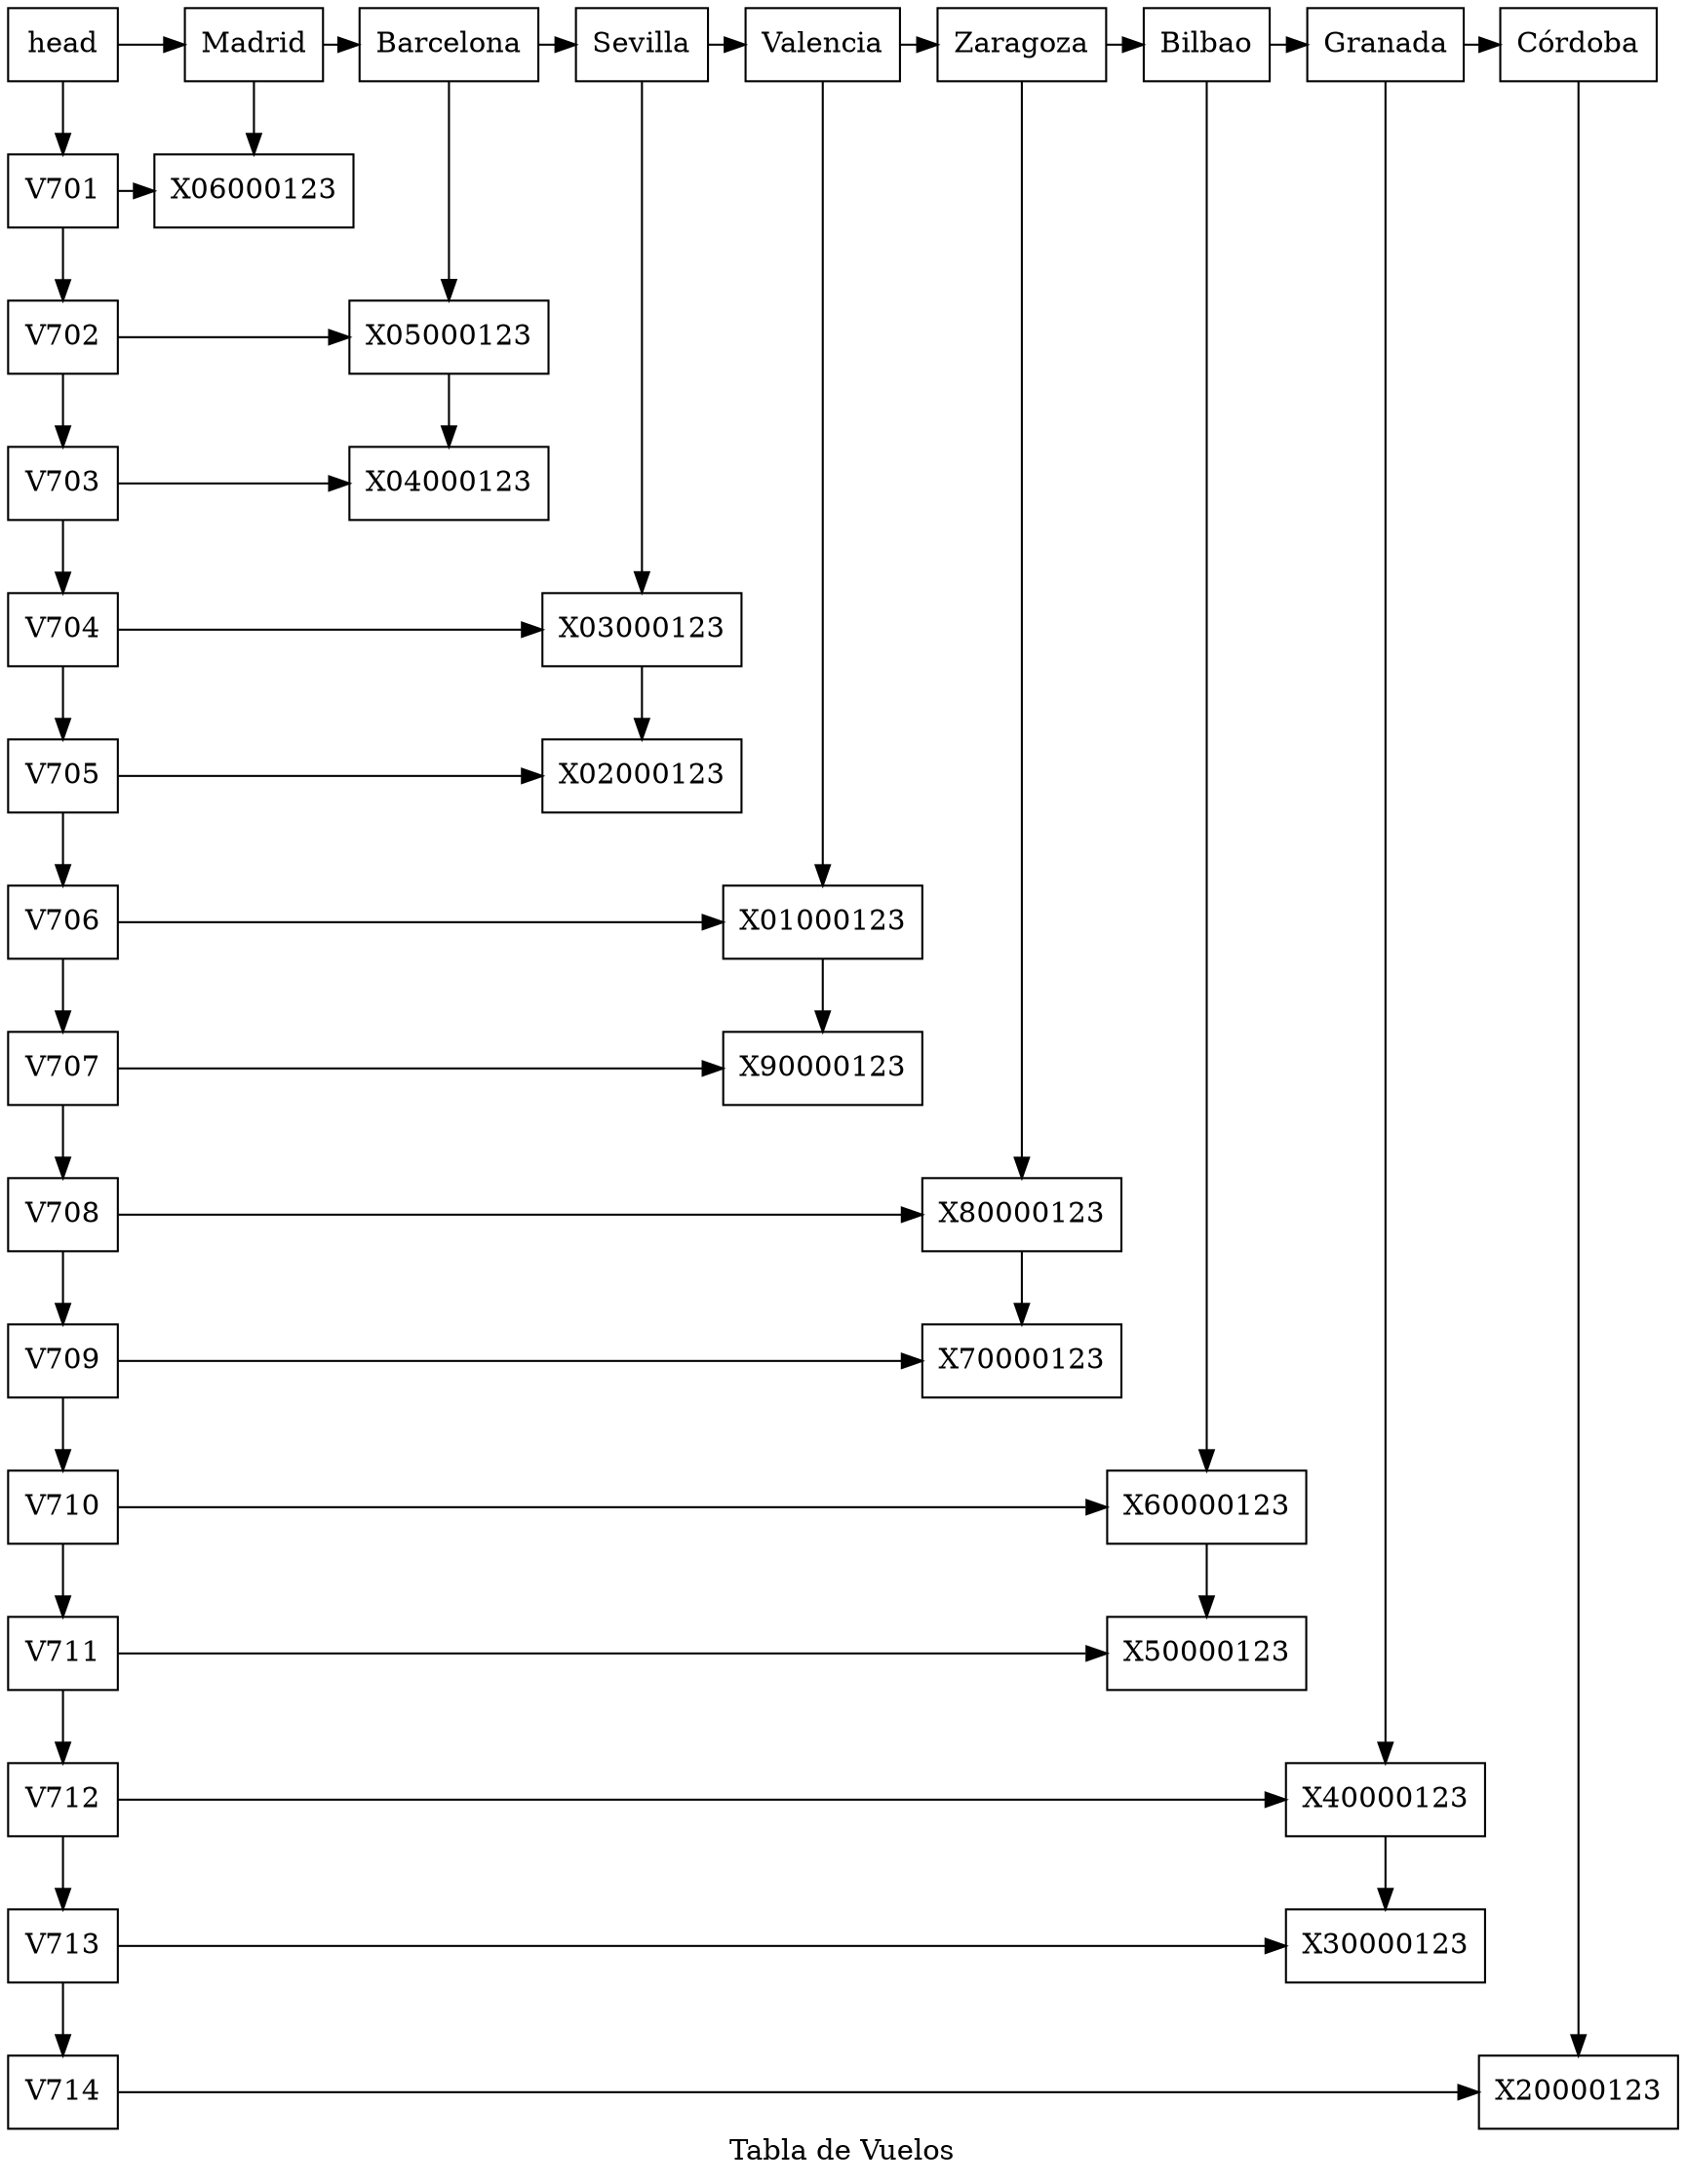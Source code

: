 digraph Matriz_dispersa {
node[shape=box];
label="Tabla de Vuelos";

n0 [label="head" group=0];
cMadrid[label="Madrid" group=Madrid];
cBarcelona[label="Barcelona" group=Barcelona];
cSevilla[label="Sevilla" group=Sevilla];
cValencia[label="Valencia" group=Valencia];
cZaragoza[label="Zaragoza" group=Zaragoza];
cBilbao[label="Bilbao" group=Bilbao];
cGranada[label="Granada" group=Granada];
cCórdoba[label="Córdoba" group=Córdoba];

rV701[label="V701" group=0];
rV702[label="V702" group=0];
rV703[label="V703" group=0];
rV704[label="V704" group=0];
rV705[label="V705" group=0];
rV706[label="V706" group=0];
rV707[label="V707" group=0];
rV708[label="V708" group=0];
rV709[label="V709" group=0];
rV710[label="V710" group=0];
rV711[label="V711" group=0];
rV712[label="V712" group=0];
rV713[label="V713" group=0];
rV714[label="V714" group=0];

nX06000123[label="X06000123" group=Madrid];

nX05000123[label="X05000123" group=Barcelona];
nX04000123[label="X04000123" group=Barcelona];

nX03000123[label="X03000123" group=Sevilla];
nX02000123[label="X02000123" group=Sevilla];

nX01000123[label="X01000123" group=Valencia];
nX90000123[label="X90000123" group=Valencia];

nX80000123[label="X80000123" group=Zaragoza];
nX70000123[label="X70000123" group=Zaragoza];

nX60000123[label="X60000123" group=Bilbao];
nX50000123[label="X50000123" group=Bilbao];

nX40000123[label="X40000123" group=Granada];
nX30000123[label="X30000123" group=Granada];

nX20000123[label="X20000123" group=Córdoba];


n0->cMadrid->cBarcelona->cSevilla->cValencia->cZaragoza->cBilbao->cGranada->cCórdoba;

rV701->nX06000123;
rV702->nX05000123;
rV703->nX04000123;
rV704->nX03000123;
rV705->nX02000123;
rV706->nX01000123;
rV707->nX90000123;
rV708->nX80000123;
rV709->nX70000123;
rV710->nX60000123;
rV711->nX50000123;
rV712->nX40000123;
rV713->nX30000123;
rV714->nX20000123;


n0->rV701->rV702->rV703->rV704->rV705->rV706->rV707->rV708->rV709->rV710->rV711->rV712->rV713->rV714;

cMadrid->nX06000123;
cBarcelona->nX05000123->nX04000123;
cSevilla->nX03000123->nX02000123;
cValencia->nX01000123->nX90000123;
cZaragoza->nX80000123->nX70000123;
cBilbao->nX60000123->nX50000123;
cGranada->nX40000123->nX30000123;
cCórdoba->nX20000123;

{ rank=same;n0;cMadrid;cBarcelona;cSevilla;cValencia;cZaragoza;cBilbao;cGranada;cCórdoba;}

{rank=same;rV701;nX06000123;}
{rank=same;rV702;nX05000123;}
{rank=same;rV703;nX04000123;}
{rank=same;rV704;nX03000123;}
{rank=same;rV705;nX02000123;}
{rank=same;rV706;nX01000123;}
{rank=same;rV707;nX90000123;}
{rank=same;rV708;nX80000123;}
{rank=same;rV709;nX70000123;}
{rank=same;rV710;nX60000123;}
{rank=same;rV711;nX50000123;}
{rank=same;rV712;nX40000123;}
{rank=same;rV713;nX30000123;}
{rank=same;rV714;nX20000123;}

}
